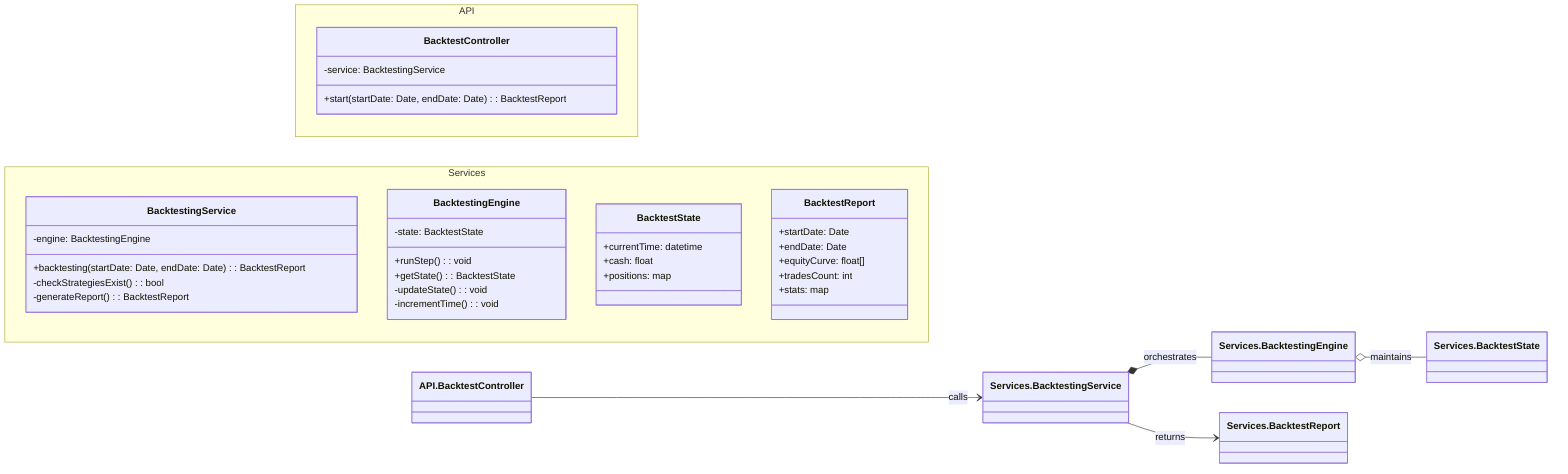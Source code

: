 %%{init: {"classDiagram": {"useMaxWidth": true}} }%%
classDiagram
	direction LR

	%% Class diagram for API Handlers and Backtesting Services
	%% Strategy and Data layer components are intentionally excluded

	namespace API {
		class BacktestController {
			+start(startDate: Date, endDate: Date): BacktestReport
			-service: BacktestingService
		}
	}

	namespace Services {
		class BacktestingService {
			+backtesting(startDate: Date, endDate: Date): BacktestReport
			-checkStrategiesExist(): bool
			-generateReport(): BacktestReport
			-engine: BacktestingEngine
		}

		class BacktestingEngine {
			+runStep(): void
			+getState(): BacktestState
			-updateState(): void
			-incrementTime(): void
			-state: BacktestState
		}

		class BacktestState {
			+currentTime: datetime
			+cash: float
			+positions: map<string, float>
		}

		class BacktestReport {
			+startDate: Date
			+endDate: Date
			+equityCurve: float[]
			+tradesCount: int
			+stats: map<string, float>
		}
	}

	%% Relationships
	API.BacktestController --> Services.BacktestingService : calls
	Services.BacktestingService *-- Services.BacktestingEngine : orchestrates
	Services.BacktestingEngine o-- Services.BacktestState : maintains
	Services.BacktestingService --> Services.BacktestReport : returns